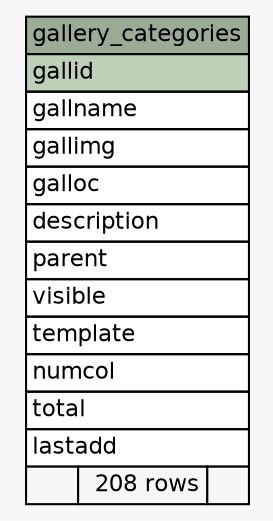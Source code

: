 // dot 2.38.0 on Mac OS X 10.9.4
// SchemaSpy rev 590
digraph "gallery_categories" {
  graph [
    rankdir="RL"
    bgcolor="#f7f7f7"
    nodesep="0.18"
    ranksep="0.46"
    fontname="Helvetica"
    fontsize="11"
  ];
  node [
    fontname="Helvetica"
    fontsize="11"
    shape="plaintext"
  ];
  edge [
    arrowsize="0.8"
  ];
  "gallery_categories" [
    label=<
    <TABLE BORDER="0" CELLBORDER="1" CELLSPACING="0" BGCOLOR="#ffffff">
      <TR><TD COLSPAN="3" BGCOLOR="#9bab96" ALIGN="CENTER">gallery_categories</TD></TR>
      <TR><TD PORT="gallid" COLSPAN="3" BGCOLOR="#bed1b8" ALIGN="LEFT">gallid</TD></TR>
      <TR><TD PORT="gallname" COLSPAN="3" ALIGN="LEFT">gallname</TD></TR>
      <TR><TD PORT="gallimg" COLSPAN="3" ALIGN="LEFT">gallimg</TD></TR>
      <TR><TD PORT="galloc" COLSPAN="3" ALIGN="LEFT">galloc</TD></TR>
      <TR><TD PORT="description" COLSPAN="3" ALIGN="LEFT">description</TD></TR>
      <TR><TD PORT="parent" COLSPAN="3" ALIGN="LEFT">parent</TD></TR>
      <TR><TD PORT="visible" COLSPAN="3" ALIGN="LEFT">visible</TD></TR>
      <TR><TD PORT="template" COLSPAN="3" ALIGN="LEFT">template</TD></TR>
      <TR><TD PORT="numcol" COLSPAN="3" ALIGN="LEFT">numcol</TD></TR>
      <TR><TD PORT="total" COLSPAN="3" ALIGN="LEFT">total</TD></TR>
      <TR><TD PORT="lastadd" COLSPAN="3" ALIGN="LEFT">lastadd</TD></TR>
      <TR><TD ALIGN="LEFT" BGCOLOR="#f7f7f7">  </TD><TD ALIGN="RIGHT" BGCOLOR="#f7f7f7">208 rows</TD><TD ALIGN="RIGHT" BGCOLOR="#f7f7f7">  </TD></TR>
    </TABLE>>
    URL="tables/gallery_categories.html"
    tooltip="gallery_categories"
  ];
}
